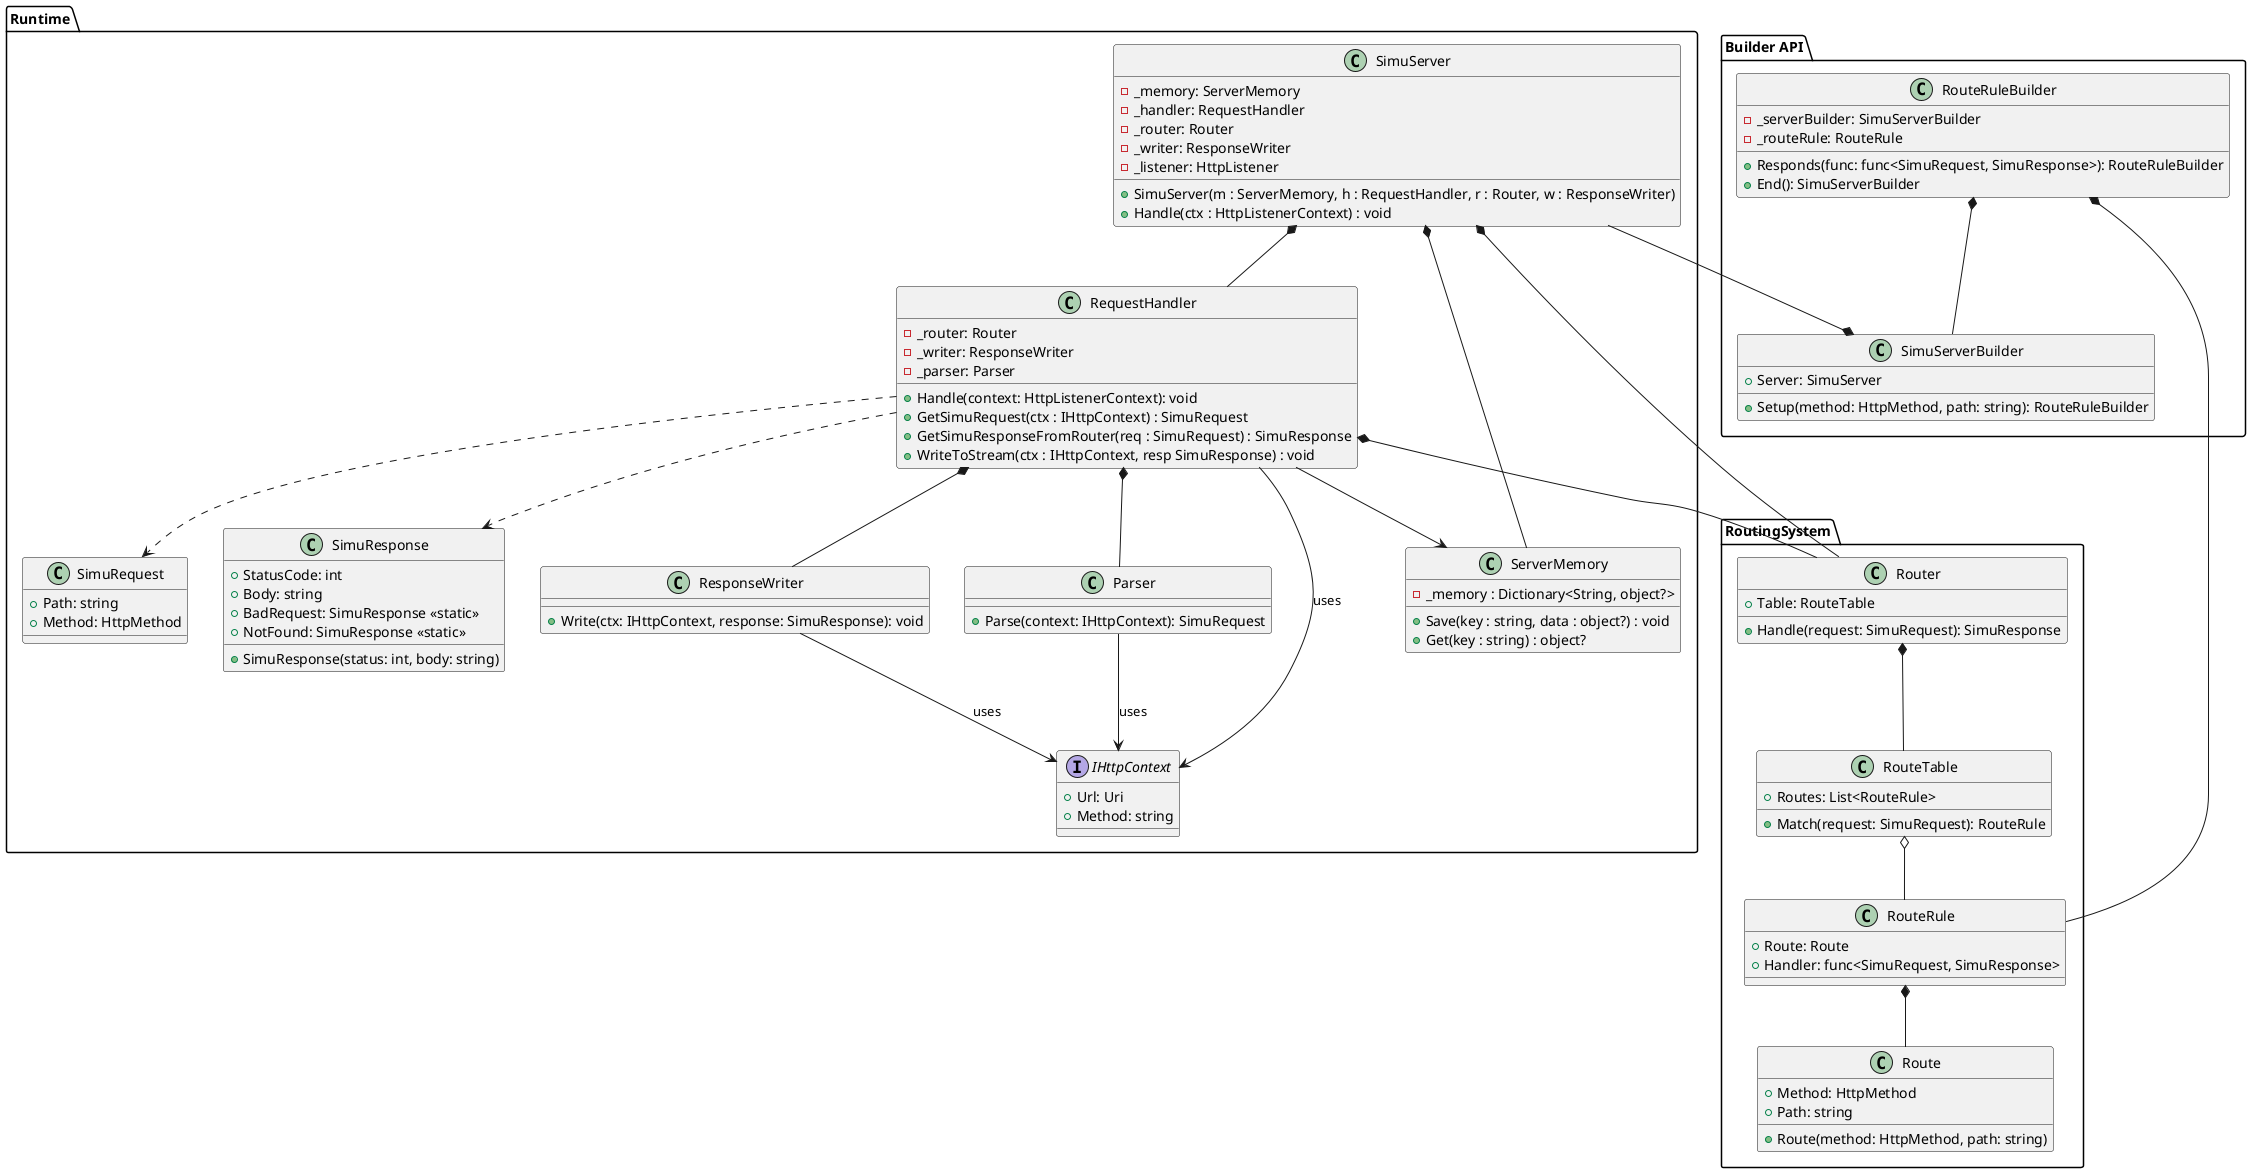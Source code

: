 @startuml
'https://plantuml.com/class-diagram


package "Runtime" {
    class SimuServer {
        - _memory: ServerMemory
        - _handler: RequestHandler
        - _router: Router
        - _writer: ResponseWriter
        - _listener: HttpListener
        
        + SimuServer(m : ServerMemory, h : RequestHandler, r : Router, w : ResponseWriter)
        + Handle(ctx : HttpListenerContext) : void
    }
    
    class SimuRequest {
        + Path: string
        + Method: HttpMethod
    }
    class SimuResponse {
        + StatusCode: int
        + Body: string
        + BadRequest: SimuResponse <<static>> 
        + NotFound: SimuResponse <<static>> 
        
        + SimuResponse(status: int, body: string)
    }
    
    class RequestHandler {
        - _router: Router
        - _writer: ResponseWriter
        - _parser: Parser
    
        + Handle(context: HttpListenerContext): void
        + GetSimuRequest(ctx : IHttpContext) : SimuRequest
        + GetSimuResponseFromRouter(req : SimuRequest) : SimuResponse
        + WriteToStream(ctx : IHttpContext, resp SimuResponse) : void
    }
    
    class ResponseWriter {
        + Write(ctx: IHttpContext, response: SimuResponse): void
    }
    class Parser {
        + Parse(context: IHttpContext): SimuRequest
    }
    
    
    
    interface IHttpContext {
        + Url: Uri
        + Method: string
    }
    
    class ServerMemory {
        - _memory : Dictionary<String, object?> 
        
        + Save(key : string, data : object?) : void
        + Get(key : string) : object? 
    }
   
}

package RoutingSystem {
    class Router {
        + Table: RouteTable
    
        + Handle(request: SimuRequest): SimuResponse
    }
    
    class RouteTable {
        + Routes: List<RouteRule>
        
        + Match(request: SimuRequest): RouteRule
    }
    
    class Route {
        + Method: HttpMethod
        + Path: string
        
        + Route(method: HttpMethod, path: string)
    }
    
    class RouteRule {
        + Route: Route
        + Handler: func<SimuRequest, SimuResponse>
    }
}

package "Builder API" {
    class SimuServerBuilder {
        + Server: SimuServer
        + Setup(method: HttpMethod, path: string): RouteRuleBuilder
    }
    
    class RouteRuleBuilder {
        - _serverBuilder: SimuServerBuilder
        - _routeRule: RouteRule
        
        + Responds(func: func<SimuRequest, SimuResponse>): RouteRuleBuilder
        + End(): SimuServerBuilder
    }
}

SimuServer --* SimuServerBuilder
RouteRuleBuilder *-- SimuServerBuilder
SimuServer *-- ServerMemory

RouteRuleBuilder *-- RouteRule
RouteRule *-- Route

RequestHandler --> ServerMemory
RequestHandler *-- Router
Router *-- RouteTable
RequestHandler *-- ResponseWriter
RequestHandler *-- Parser
RequestHandler --> IHttpContext : uses
RequestHandler ..> SimuRequest
RequestHandler ..> SimuResponse

Parser --> IHttpContext : uses
ResponseWriter --> IHttpContext : uses

SimuServer *-- RequestHandler
SimuServer *-- Router

RouteTable o-- RouteRule

@enduml

